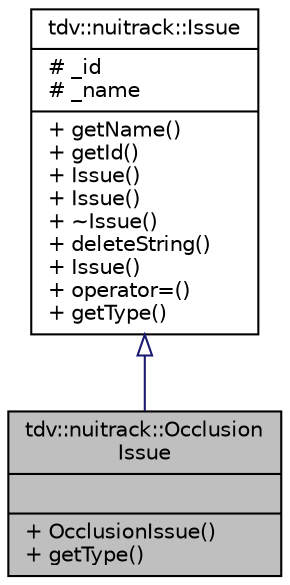 digraph "tdv::nuitrack::OcclusionIssue"
{
  edge [fontname="Helvetica",fontsize="10",labelfontname="Helvetica",labelfontsize="10"];
  node [fontname="Helvetica",fontsize="10",shape=record];
  Node1 [label="{tdv::nuitrack::Occlusion\lIssue\n||+ OcclusionIssue()\l+ getType()\l}",height=0.2,width=0.4,color="black", fillcolor="grey75", style="filled" fontcolor="black"];
  Node2 -> Node1 [dir="back",color="midnightblue",fontsize="10",style="solid",arrowtail="onormal",fontname="Helvetica"];
  Node2 [label="{tdv::nuitrack::Issue\n|# _id\l# _name\l|+ getName()\l+ getId()\l+ Issue()\l+ Issue()\l+ ~Issue()\l+ deleteString()\l+ Issue()\l+ operator=()\l+ getType()\l}",height=0.2,width=0.4,color="black", fillcolor="white", style="filled",URL="$classtdv_1_1nuitrack_1_1Issue.html",tooltip="Stores general information about a issue. "];
}
